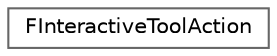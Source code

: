 digraph "Graphical Class Hierarchy"
{
 // INTERACTIVE_SVG=YES
 // LATEX_PDF_SIZE
  bgcolor="transparent";
  edge [fontname=Helvetica,fontsize=10,labelfontname=Helvetica,labelfontsize=10];
  node [fontname=Helvetica,fontsize=10,shape=box,height=0.2,width=0.4];
  rankdir="LR";
  Node0 [id="Node000000",label="FInteractiveToolAction",height=0.2,width=0.4,color="grey40", fillcolor="white", style="filled",URL="$d8/d5e/structFInteractiveToolAction.html",tooltip="FInteractiveToolAction is returned by a UInteractiveTool to represent an \"Action\" the Tool can execut..."];
}
